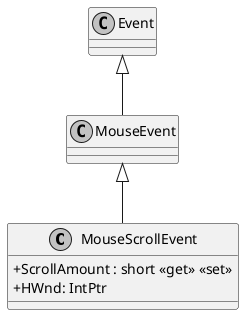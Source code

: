 @startuml
skinparam monochrome true
skinparam classAttributeIconSize 0

class MouseScrollEvent {
    + ScrollAmount : short <<get>> <<set>>
    + HWnd: IntPtr
}
MouseEvent <|-- MouseScrollEvent
Event <|-- MouseEvent
@enduml
